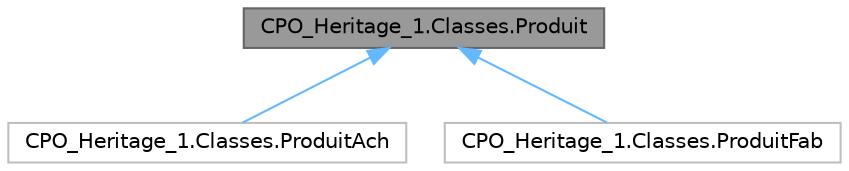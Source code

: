 digraph "CPO_Heritage_1.Classes.Produit"
{
 // LATEX_PDF_SIZE
  bgcolor="transparent";
  edge [fontname=Helvetica,fontsize=10,labelfontname=Helvetica,labelfontsize=10];
  node [fontname=Helvetica,fontsize=10,shape=box,height=0.2,width=0.4];
  Node1 [id="Node000001",label="CPO_Heritage_1.Classes.Produit",height=0.2,width=0.4,color="gray40", fillcolor="grey60", style="filled", fontcolor="black",tooltip="Classe mère produit."];
  Node1 -> Node2 [id="edge5_Node000001_Node000002",dir="back",color="steelblue1",style="solid",tooltip=" "];
  Node2 [id="Node000002",label="CPO_Heritage_1.Classes.ProduitAch",height=0.2,width=0.4,color="grey75", fillcolor="white", style="filled",URL="$class_c_p_o___heritage__1_1_1_classes_1_1_produit_ach.html",tooltip=" "];
  Node1 -> Node3 [id="edge6_Node000001_Node000003",dir="back",color="steelblue1",style="solid",tooltip=" "];
  Node3 [id="Node000003",label="CPO_Heritage_1.Classes.ProduitFab",height=0.2,width=0.4,color="grey75", fillcolor="white", style="filled",URL="$class_c_p_o___heritage__1_1_1_classes_1_1_produit_fab.html",tooltip=" "];
}
